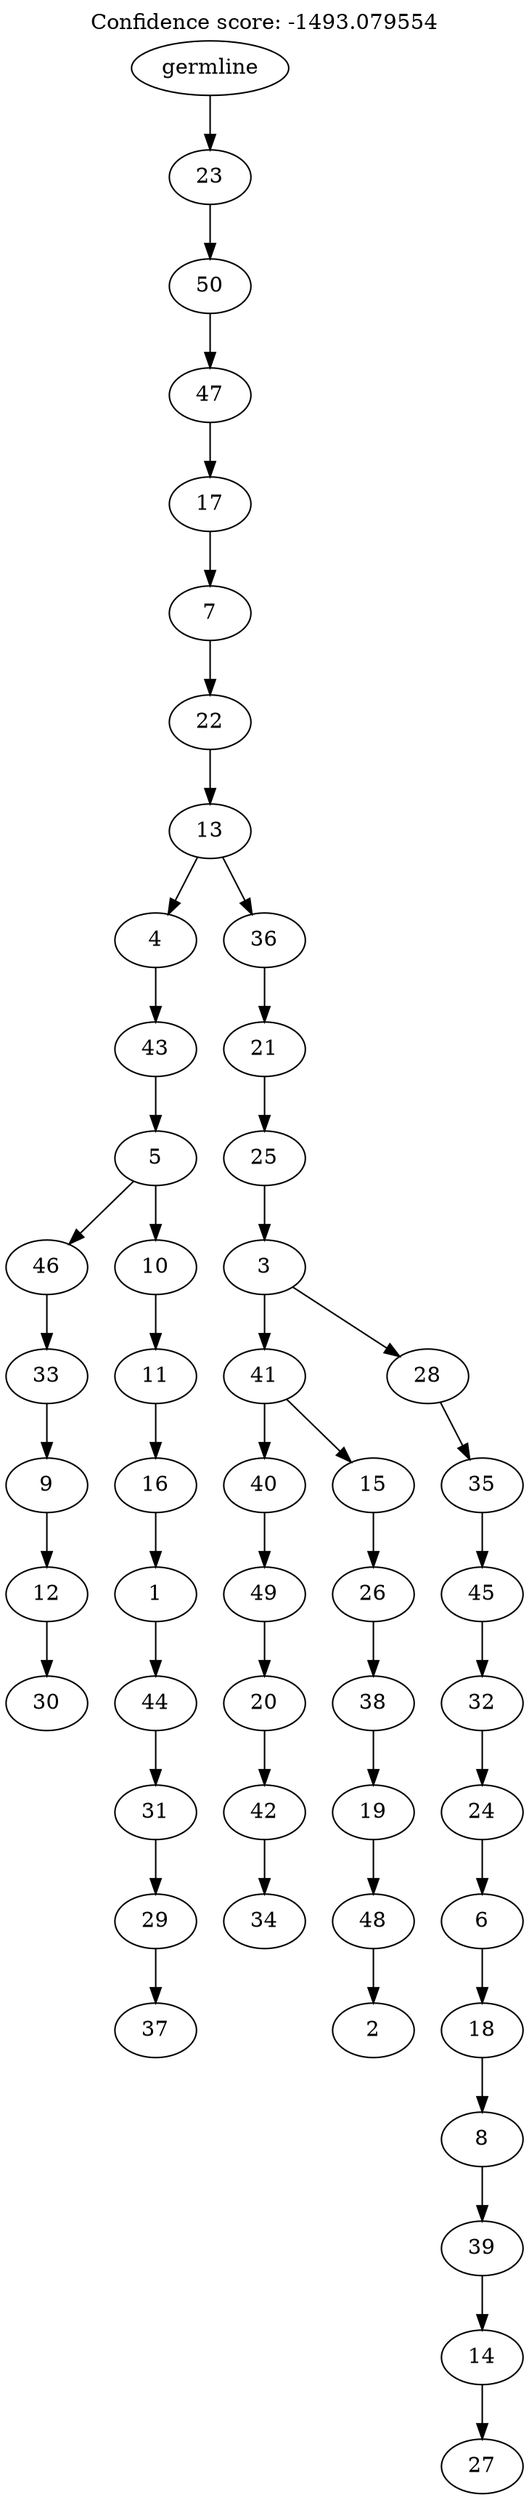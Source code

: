digraph g {
	"49" -> "50";
	"50" [label="30"];
	"48" -> "49";
	"49" [label="12"];
	"47" -> "48";
	"48" [label="9"];
	"46" -> "47";
	"47" [label="33"];
	"44" -> "45";
	"45" [label="37"];
	"43" -> "44";
	"44" [label="29"];
	"42" -> "43";
	"43" [label="31"];
	"41" -> "42";
	"42" [label="44"];
	"40" -> "41";
	"41" [label="1"];
	"39" -> "40";
	"40" [label="16"];
	"38" -> "39";
	"39" [label="11"];
	"37" -> "38";
	"38" [label="10"];
	"37" -> "46";
	"46" [label="46"];
	"36" -> "37";
	"37" [label="5"];
	"35" -> "36";
	"36" [label="43"];
	"33" -> "34";
	"34" [label="34"];
	"32" -> "33";
	"33" [label="42"];
	"31" -> "32";
	"32" [label="20"];
	"30" -> "31";
	"31" [label="49"];
	"28" -> "29";
	"29" [label="2"];
	"27" -> "28";
	"28" [label="48"];
	"26" -> "27";
	"27" [label="19"];
	"25" -> "26";
	"26" [label="38"];
	"24" -> "25";
	"25" [label="26"];
	"23" -> "24";
	"24" [label="15"];
	"23" -> "30";
	"30" [label="40"];
	"21" -> "22";
	"22" [label="27"];
	"20" -> "21";
	"21" [label="14"];
	"19" -> "20";
	"20" [label="39"];
	"18" -> "19";
	"19" [label="8"];
	"17" -> "18";
	"18" [label="18"];
	"16" -> "17";
	"17" [label="6"];
	"15" -> "16";
	"16" [label="24"];
	"14" -> "15";
	"15" [label="32"];
	"13" -> "14";
	"14" [label="45"];
	"12" -> "13";
	"13" [label="35"];
	"11" -> "12";
	"12" [label="28"];
	"11" -> "23";
	"23" [label="41"];
	"10" -> "11";
	"11" [label="3"];
	"9" -> "10";
	"10" [label="25"];
	"8" -> "9";
	"9" [label="21"];
	"7" -> "8";
	"8" [label="36"];
	"7" -> "35";
	"35" [label="4"];
	"6" -> "7";
	"7" [label="13"];
	"5" -> "6";
	"6" [label="22"];
	"4" -> "5";
	"5" [label="7"];
	"3" -> "4";
	"4" [label="17"];
	"2" -> "3";
	"3" [label="47"];
	"1" -> "2";
	"2" [label="50"];
	"0" -> "1";
	"1" [label="23"];
	"0" [label="germline"];
	labelloc="t";
	label="Confidence score: -1493.079554";
}
